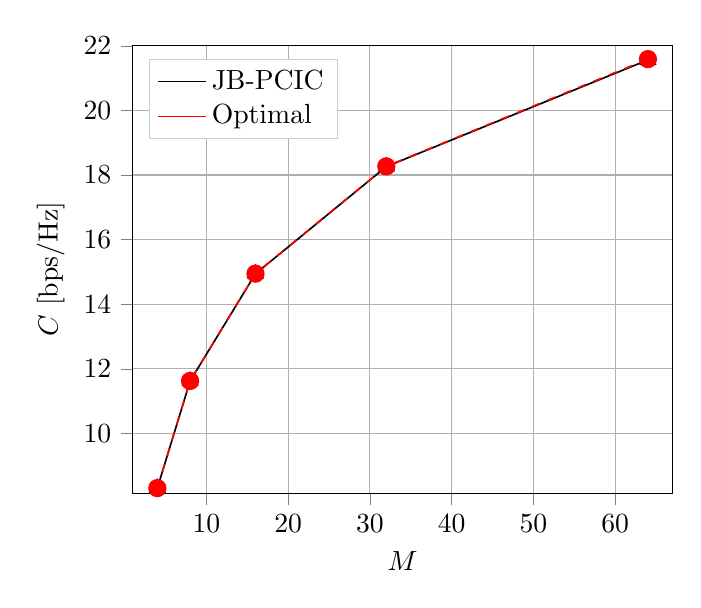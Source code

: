 % This file was created by matplotlib2tikz v0.6.18.
\begin{tikzpicture}

\begin{axis}[
legend cell align={left},
legend entries={{JB-PCIC},{Optimal}},
legend style={at={(0.03,0.97)}, anchor=north west, draw=white!80.0!black},
tick align=outside,
tick pos=left,
x grid style={white!69.02!black},
xlabel={$M$},
xmajorgrids,
xmin=1, xmax=67,
xtick={0,10,20,30,40,50,60,70},
xticklabels={$0$,$10$,$20$,$30$,$40$,$50$,$60$,$70$},
y grid style={white!69.02!black},
ylabel={$C$ [bps/Hz]},
ymajorgrids,
ymin=8.142, ymax=22.02,
ytick={8,10,12,14,16,18,20,22,24},
yticklabels={$8$,$10$,$12$,$14$,$16$,$18$,$20$,$22$,$24$}
]
\addlegendimage{no markers, black}
\addlegendimage{no markers, red}
\addplot [semithick, black, mark=triangle*, mark size=3, mark options={solid}]
table [row sep=\\]{%
4	8.309 \\
8	11.621 \\
16	14.944 \\
32	18.26 \\
64	21.563 \\
};
\addplot [semithick, red, dashed, mark=*, mark size=3, mark options={solid}]
table [row sep=\\]{%
4	8.308 \\
8	11.626 \\
16	14.948 \\
32	18.268 \\
64	21.588 \\
};
\path [draw=black, fill opacity=0] (axis cs:0,8.142)
--(axis cs:0,22.02);

\path [draw=black, fill opacity=0] (axis cs:1,8.142)
--(axis cs:1,22.02);

\path [draw=black, fill opacity=0] (axis cs:1,0)
--(axis cs:67,0);

\path [draw=black, fill opacity=0] (axis cs:1,1)
--(axis cs:67,1);

\end{axis}

\end{tikzpicture}
